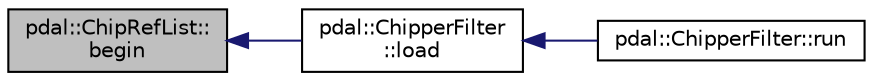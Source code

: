 digraph "pdal::ChipRefList::begin"
{
  edge [fontname="Helvetica",fontsize="10",labelfontname="Helvetica",labelfontsize="10"];
  node [fontname="Helvetica",fontsize="10",shape=record];
  rankdir="LR";
  Node1 [label="pdal::ChipRefList::\lbegin",height=0.2,width=0.4,color="black", fillcolor="grey75", style="filled", fontcolor="black"];
  Node1 -> Node2 [dir="back",color="midnightblue",fontsize="10",style="solid",fontname="Helvetica"];
  Node2 [label="pdal::ChipperFilter\l::load",height=0.2,width=0.4,color="black", fillcolor="white", style="filled",URL="$classpdal_1_1ChipperFilter.html#aaf9d0b5f727f7dfa1423835b3fe23a5f"];
  Node2 -> Node3 [dir="back",color="midnightblue",fontsize="10",style="solid",fontname="Helvetica"];
  Node3 [label="pdal::ChipperFilter::run",height=0.2,width=0.4,color="black", fillcolor="white", style="filled",URL="$classpdal_1_1ChipperFilter.html#a0113fc2682081f18265c2921a9e64d43"];
}
